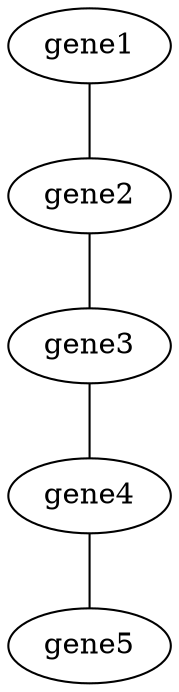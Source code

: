 strict graph "" {
gene1;
gene2;
gene3;
gene4;
gene5;
gene1 -- gene2;
gene2 -- gene3;
gene3 -- gene4;
gene4 -- gene5;
}